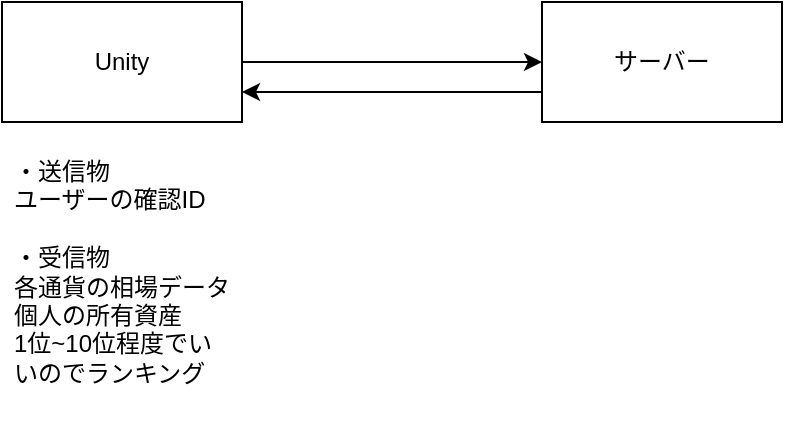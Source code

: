 <mxfile>
    <diagram id="u_UQANfCSi_h1gT9hk9T" name="ページ1">
        <mxGraphModel dx="660" dy="599" grid="1" gridSize="10" guides="1" tooltips="1" connect="1" arrows="1" fold="1" page="1" pageScale="1" pageWidth="827" pageHeight="1169" math="0" shadow="0">
            <root>
                <mxCell id="0"/>
                <mxCell id="1" parent="0"/>
                <mxCell id="6" style="edgeStyle=none;html=1;exitX=1;exitY=0.5;exitDx=0;exitDy=0;entryX=0;entryY=0.5;entryDx=0;entryDy=0;" edge="1" parent="1" source="2" target="5">
                    <mxGeometry relative="1" as="geometry">
                        <Array as="points">
                            <mxPoint x="330" y="150"/>
                        </Array>
                    </mxGeometry>
                </mxCell>
                <mxCell id="2" value="Unity" style="rounded=0;whiteSpace=wrap;html=1;" vertex="1" parent="1">
                    <mxGeometry x="130" y="120" width="120" height="60" as="geometry"/>
                </mxCell>
                <mxCell id="7" style="edgeStyle=none;html=1;exitX=0;exitY=0.75;exitDx=0;exitDy=0;entryX=1;entryY=0.75;entryDx=0;entryDy=0;" edge="1" parent="1" source="5" target="2">
                    <mxGeometry relative="1" as="geometry"/>
                </mxCell>
                <mxCell id="5" value="サーバー" style="rounded=0;whiteSpace=wrap;html=1;" vertex="1" parent="1">
                    <mxGeometry x="400" y="120" width="120" height="60" as="geometry"/>
                </mxCell>
                <mxCell id="8" value="・送信物&lt;br&gt;ユーザーの確認ID&lt;br&gt;&lt;br&gt;・受信物&lt;br&gt;各通貨の相場データ&lt;br&gt;個人の所有資産&lt;br&gt;1位~10位程度でいいのでランキング" style="text;strokeColor=none;fillColor=none;align=left;verticalAlign=middle;spacingLeft=4;spacingRight=4;overflow=hidden;points=[[0,0.5],[1,0.5]];portConstraint=eastwest;rotatable=0;whiteSpace=wrap;html=1;" vertex="1" parent="1">
                    <mxGeometry x="130" y="180" width="120" height="150" as="geometry"/>
                </mxCell>
            </root>
        </mxGraphModel>
    </diagram>
</mxfile>